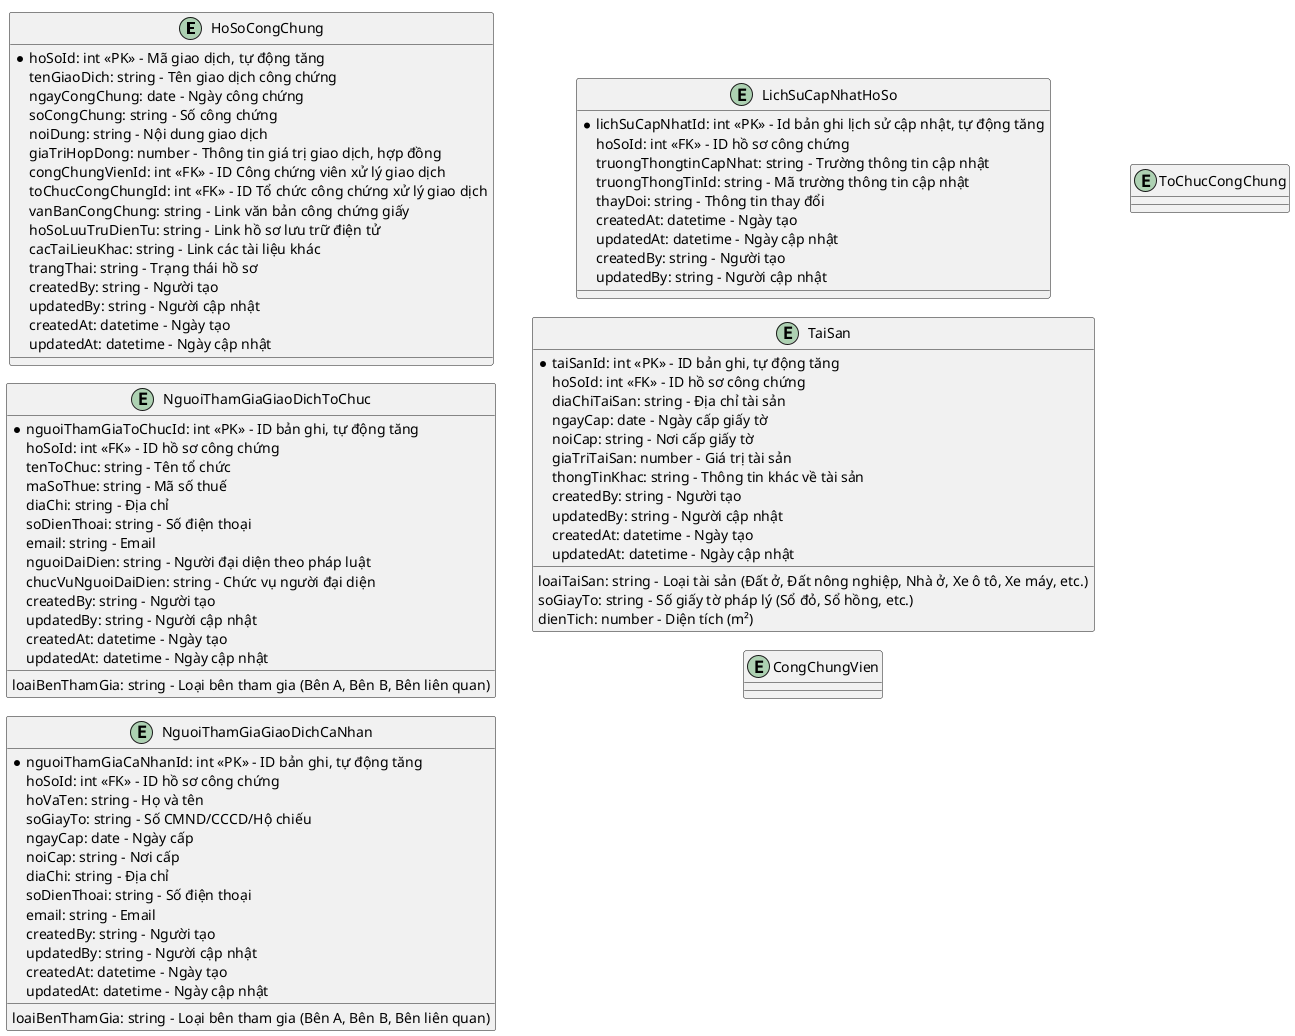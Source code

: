 @startuml ldm
!pragma layout smetana
left to right direction

entity HoSoCongChung
entity NguoiThamGiaGiaoDichToChuc
entity NguoiThamGiaGiaoDichCaNhan
entity LichSuCapNhatHoSo
entity TaiSan
entity CongChungVien
entity ToChucCongChung

entity HoSoCongChung {
  *hoSoId: int <<PK>> - Mã giao dịch, tự động tăng
  tenGiaoDich: string - Tên giao dịch công chứng
  ngayCongChung: date - Ngày công chứng
  soCongChung: string - Số công chứng
  noiDung: string - Nội dung giao dịch
  giaTriHopDong: number - Thông tin giá trị giao dịch, hợp đồng
  congChungVienId: int <<FK>> - ID Công chứng viên xử lý giao dịch
  toChucCongChungId: int <<FK>> - ID Tổ chức công chứng xử lý giao dịch
  vanBanCongChung: string - Link văn bản công chứng giấy
  hoSoLuuTruDienTu: string - Link hồ sơ lưu trữ điện tử
  cacTaiLieuKhac: string - Link các tài liệu khác
  trangThai: string - Trạng thái hồ sơ
  createdBy: string - Người tạo
  updatedBy: string - Người cập nhật
  createdAt: datetime - Ngày tạo
  updatedAt: datetime - Ngày cập nhật
}

entity NguoiThamGiaGiaoDichCaNhan {
  *nguoiThamGiaCaNhanId: int <<PK>> - ID bản ghi, tự động tăng
  hoSoId: int <<FK>> - ID hồ sơ công chứng
  hoVaTen: string - Họ và tên
  soGiayTo: string - Số CMND/CCCD/Hộ chiếu
  ngayCap: date - Ngày cấp
  noiCap: string - Nơi cấp
  diaChi: string - Địa chỉ
  soDienThoai: string - Số điện thoại
  email: string - Email
  loaiBenThamGia: string - Loại bên tham gia (Bên A, Bên B, Bên liên quan)
  createdBy: string - Người tạo
  updatedBy: string - Người cập nhật
  createdAt: datetime - Ngày tạo
  updatedAt: datetime - Ngày cập nhật
}

entity NguoiThamGiaGiaoDichToChuc {
  *nguoiThamGiaToChucId: int <<PK>> - ID bản ghi, tự động tăng
  hoSoId: int <<FK>> - ID hồ sơ công chứng
  tenToChuc: string - Tên tổ chức
  maSoThue: string - Mã số thuế
  diaChi: string - Địa chỉ
  soDienThoai: string - Số điện thoại
  email: string - Email
  nguoiDaiDien: string - Người đại diện theo pháp luật
  chucVuNguoiDaiDien: string - Chức vụ người đại diện
  loaiBenThamGia: string - Loại bên tham gia (Bên A, Bên B, Bên liên quan)
  createdBy: string - Người tạo
  updatedBy: string - Người cập nhật
  createdAt: datetime - Ngày tạo
  updatedAt: datetime - Ngày cập nhật
}

entity TaiSan {
  *taiSanId: int <<PK>> - ID bản ghi, tự động tăng
  hoSoId: int <<FK>> - ID hồ sơ công chứng
  loaiTaiSan: string - Loại tài sản (Đất ở, Đất nông nghiệp, Nhà ở, Xe ô tô, Xe máy, etc.)
  diaChiTaiSan: string - Địa chỉ tài sản
  soGiayTo: string - Số giấy tờ pháp lý (Sổ đỏ, Sổ hồng, etc.)
  ngayCap: date - Ngày cấp giấy tờ
  noiCap: string - Nơi cấp giấy tờ
  dienTich: number - Diện tích (m²)
  giaTriTaiSan: number - Giá trị tài sản
  thongTinKhac: string - Thông tin khác về tài sản
  createdBy: string - Người tạo
  updatedBy: string - Người cập nhật
  createdAt: datetime - Ngày tạo
  updatedAt: datetime - Ngày cập nhật
}

entity LichSuCapNhatHoSo {
  *lichSuCapNhatId: int <<PK>> - Id bản ghi lịch sử cập nhật, tự động tăng
  hoSoId: int <<FK>> - ID hồ sơ công chứng
  truongThongtinCapNhat: string - Trường thông tin cập nhật
  truongThongTinId: string - Mã trường thông tin cập nhật
  thayDoi: string - Thông tin thay đổi
  createdAt: datetime - Ngày tạo
  updatedAt: datetime - Ngày cập nhật
  createdBy: string - Người tạo
  updatedBy: string - Người cập nhật
}

@enduml
